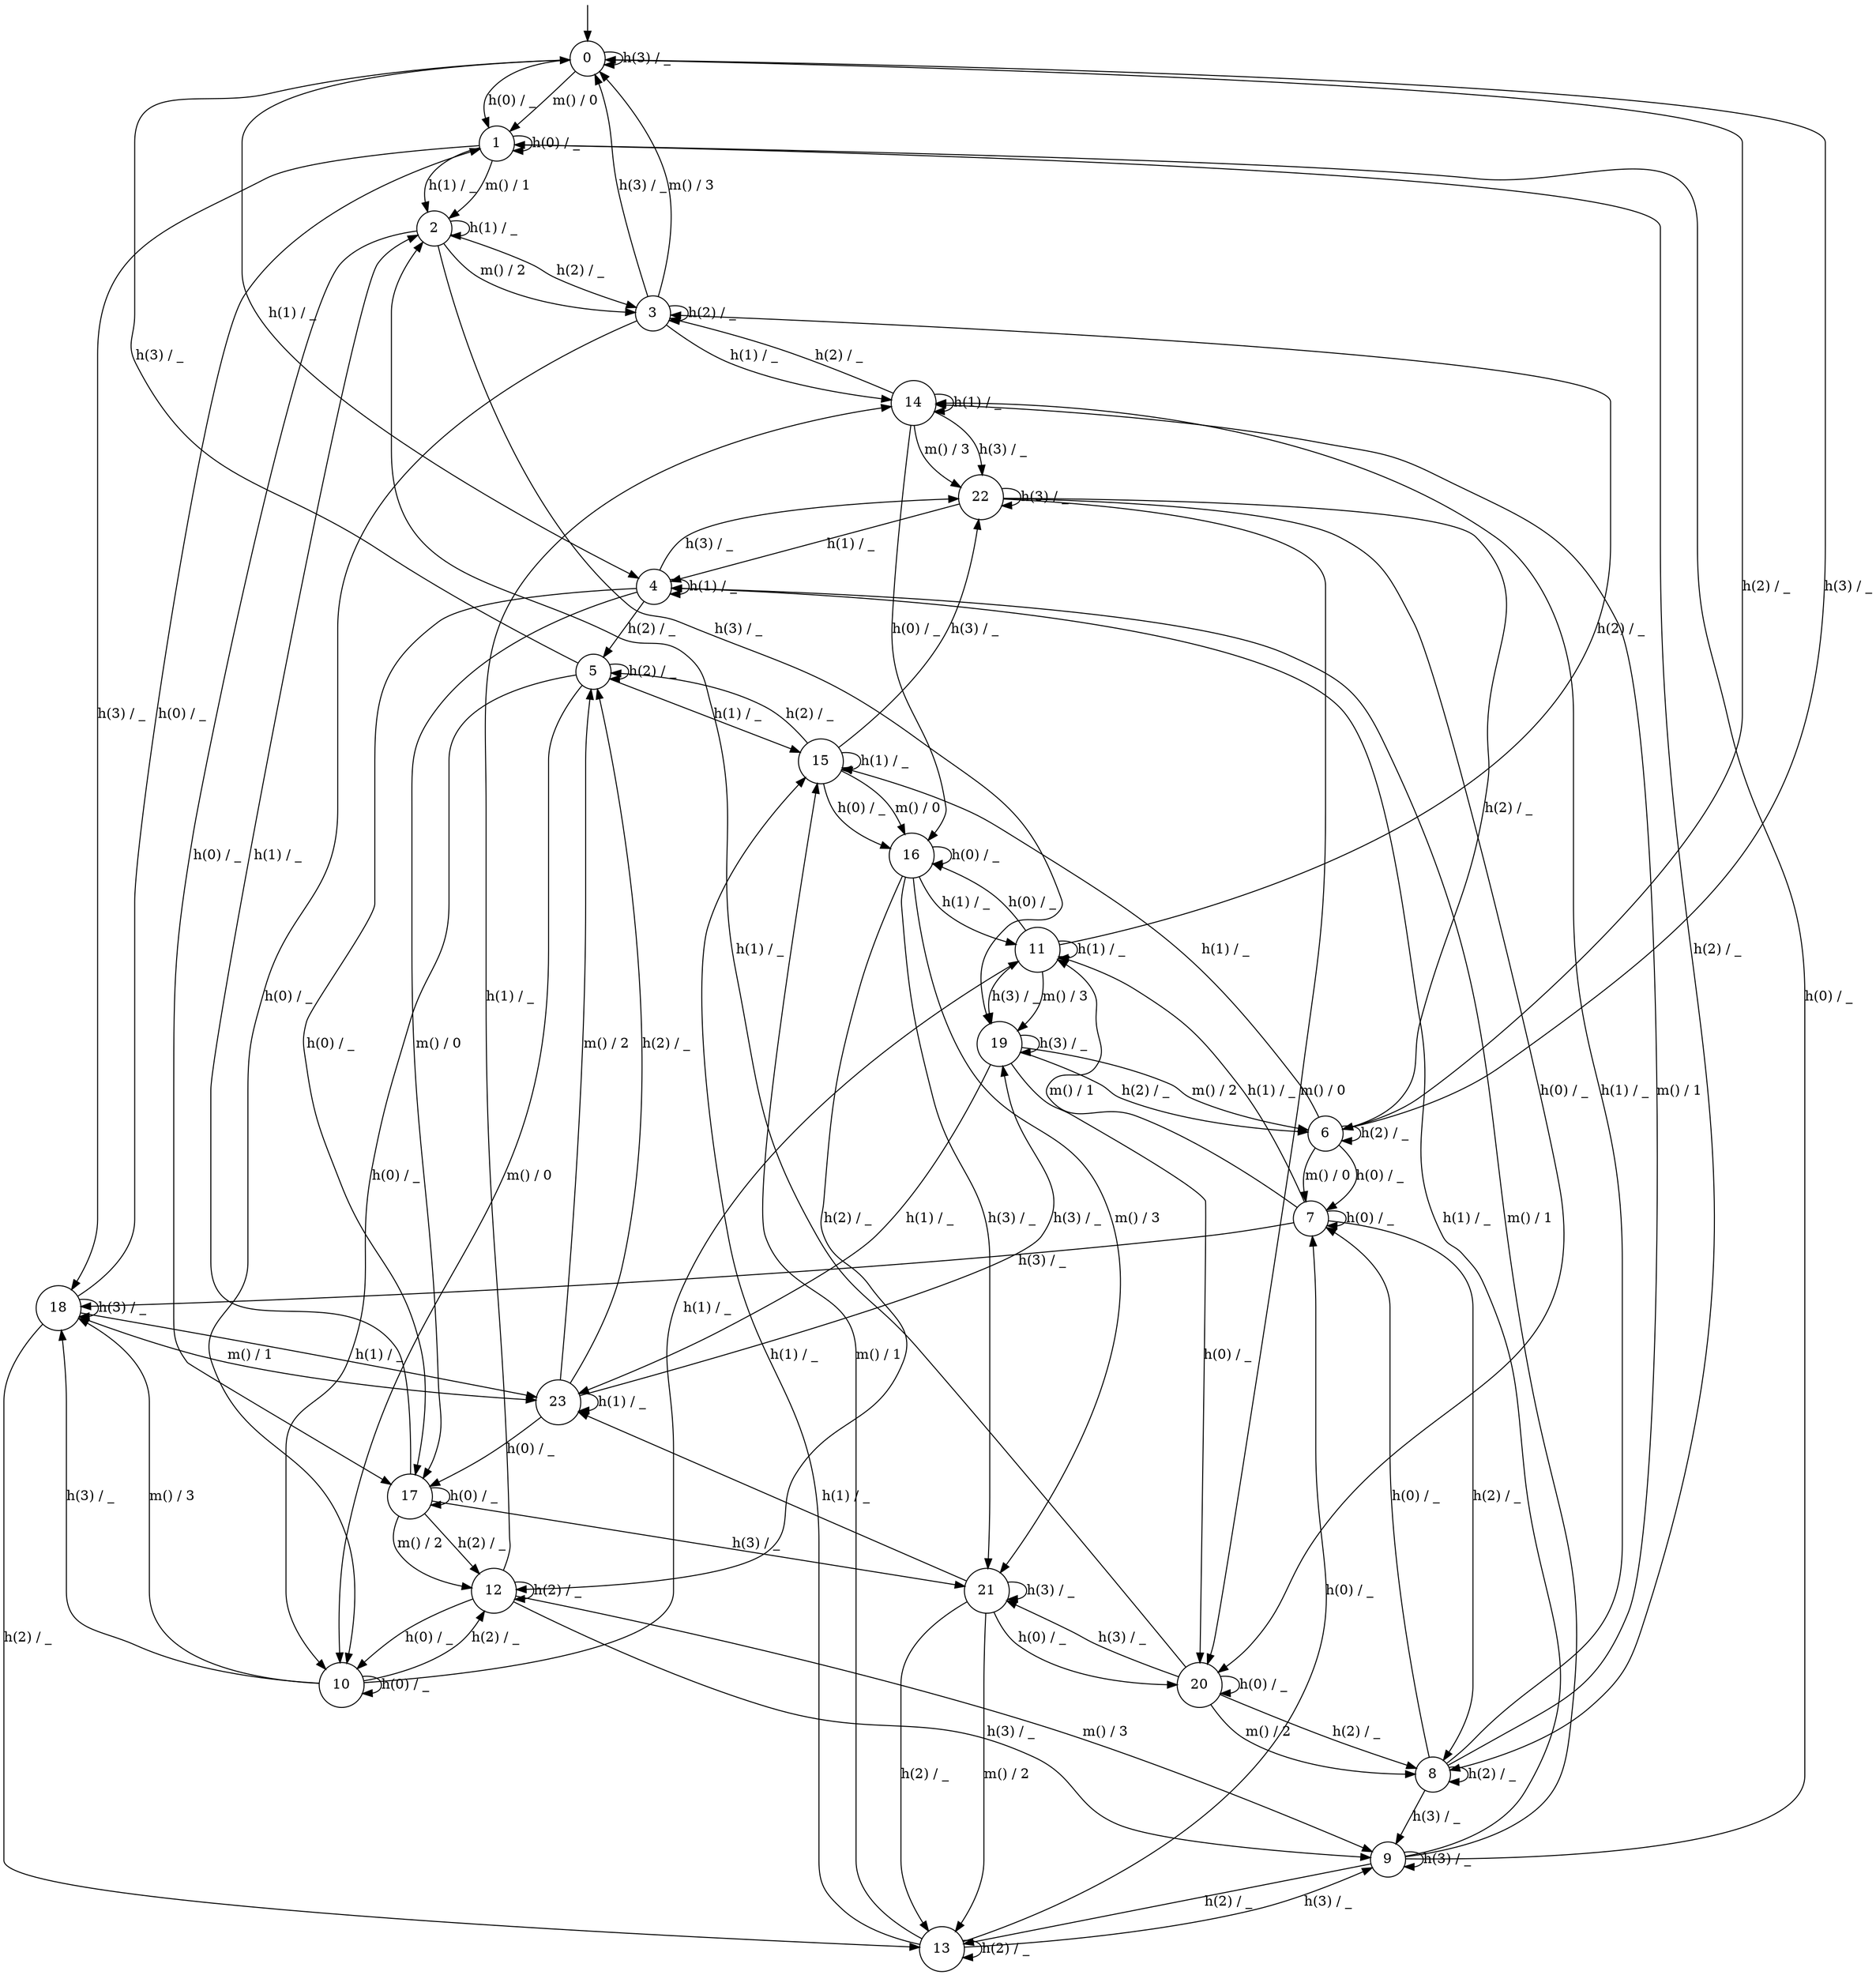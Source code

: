 digraph g {

	s0 [shape="circle" label="0"];
	s1 [shape="circle" label="1"];
	s2 [shape="circle" label="2"];
	s3 [shape="circle" label="3"];
	s4 [shape="circle" label="4"];
	s5 [shape="circle" label="5"];
	s6 [shape="circle" label="6"];
	s7 [shape="circle" label="7"];
	s8 [shape="circle" label="8"];
	s9 [shape="circle" label="9"];
	s10 [shape="circle" label="10"];
	s11 [shape="circle" label="11"];
	s12 [shape="circle" label="12"];
	s13 [shape="circle" label="13"];
	s14 [shape="circle" label="14"];
	s15 [shape="circle" label="15"];
	s16 [shape="circle" label="16"];
	s17 [shape="circle" label="17"];
	s18 [shape="circle" label="18"];
	s19 [shape="circle" label="19"];
	s20 [shape="circle" label="20"];
	s21 [shape="circle" label="21"];
	s22 [shape="circle" label="22"];
	s23 [shape="circle" label="23"];
	s0 -> s1 [label="h(0) / _"];
	s0 -> s4 [label="h(1) / _"];
	s0 -> s6 [label="h(2) / _"];
	s0 -> s0 [label="h(3) / _"];
	s0 -> s1 [label="m() / 0"];
	s1 -> s1 [label="h(0) / _"];
	s1 -> s2 [label="h(1) / _"];
	s1 -> s8 [label="h(2) / _"];
	s1 -> s18 [label="h(3) / _"];
	s1 -> s2 [label="m() / 1"];
	s2 -> s17 [label="h(0) / _"];
	s2 -> s2 [label="h(1) / _"];
	s2 -> s3 [label="h(2) / _"];
	s2 -> s19 [label="h(3) / _"];
	s2 -> s3 [label="m() / 2"];
	s3 -> s10 [label="h(0) / _"];
	s3 -> s14 [label="h(1) / _"];
	s3 -> s3 [label="h(2) / _"];
	s3 -> s0 [label="h(3) / _"];
	s3 -> s0 [label="m() / 3"];
	s4 -> s17 [label="h(0) / _"];
	s4 -> s4 [label="h(1) / _"];
	s4 -> s5 [label="h(2) / _"];
	s4 -> s22 [label="h(3) / _"];
	s4 -> s17 [label="m() / 0"];
	s5 -> s10 [label="h(0) / _"];
	s5 -> s15 [label="h(1) / _"];
	s5 -> s5 [label="h(2) / _"];
	s5 -> s0 [label="h(3) / _"];
	s5 -> s10 [label="m() / 0"];
	s6 -> s7 [label="h(0) / _"];
	s6 -> s15 [label="h(1) / _"];
	s6 -> s6 [label="h(2) / _"];
	s6 -> s0 [label="h(3) / _"];
	s6 -> s7 [label="m() / 0"];
	s7 -> s7 [label="h(0) / _"];
	s7 -> s11 [label="h(1) / _"];
	s7 -> s8 [label="h(2) / _"];
	s7 -> s18 [label="h(3) / _"];
	s7 -> s11 [label="m() / 1"];
	s8 -> s7 [label="h(0) / _"];
	s8 -> s14 [label="h(1) / _"];
	s8 -> s8 [label="h(2) / _"];
	s8 -> s9 [label="h(3) / _"];
	s8 -> s14 [label="m() / 1"];
	s9 -> s1 [label="h(0) / _"];
	s9 -> s4 [label="h(1) / _"];
	s9 -> s13 [label="h(2) / _"];
	s9 -> s9 [label="h(3) / _"];
	s9 -> s4 [label="m() / 1"];
	s10 -> s10 [label="h(0) / _"];
	s10 -> s11 [label="h(1) / _"];
	s10 -> s12 [label="h(2) / _"];
	s10 -> s18 [label="h(3) / _"];
	s10 -> s18 [label="m() / 3"];
	s11 -> s16 [label="h(0) / _"];
	s11 -> s11 [label="h(1) / _"];
	s11 -> s3 [label="h(2) / _"];
	s11 -> s19 [label="h(3) / _"];
	s11 -> s19 [label="m() / 3"];
	s12 -> s10 [label="h(0) / _"];
	s12 -> s14 [label="h(1) / _"];
	s12 -> s12 [label="h(2) / _"];
	s12 -> s9 [label="h(3) / _"];
	s12 -> s9 [label="m() / 3"];
	s13 -> s7 [label="h(0) / _"];
	s13 -> s15 [label="h(1) / _"];
	s13 -> s13 [label="h(2) / _"];
	s13 -> s9 [label="h(3) / _"];
	s13 -> s15 [label="m() / 1"];
	s14 -> s16 [label="h(0) / _"];
	s14 -> s14 [label="h(1) / _"];
	s14 -> s3 [label="h(2) / _"];
	s14 -> s22 [label="h(3) / _"];
	s14 -> s22 [label="m() / 3"];
	s15 -> s16 [label="h(0) / _"];
	s15 -> s15 [label="h(1) / _"];
	s15 -> s5 [label="h(2) / _"];
	s15 -> s22 [label="h(3) / _"];
	s15 -> s16 [label="m() / 0"];
	s16 -> s16 [label="h(0) / _"];
	s16 -> s11 [label="h(1) / _"];
	s16 -> s12 [label="h(2) / _"];
	s16 -> s21 [label="h(3) / _"];
	s16 -> s21 [label="m() / 3"];
	s17 -> s17 [label="h(0) / _"];
	s17 -> s2 [label="h(1) / _"];
	s17 -> s12 [label="h(2) / _"];
	s17 -> s21 [label="h(3) / _"];
	s17 -> s12 [label="m() / 2"];
	s18 -> s1 [label="h(0) / _"];
	s18 -> s23 [label="h(1) / _"];
	s18 -> s13 [label="h(2) / _"];
	s18 -> s18 [label="h(3) / _"];
	s18 -> s23 [label="m() / 1"];
	s19 -> s20 [label="h(0) / _"];
	s19 -> s23 [label="h(1) / _"];
	s19 -> s6 [label="h(2) / _"];
	s19 -> s19 [label="h(3) / _"];
	s19 -> s6 [label="m() / 2"];
	s20 -> s20 [label="h(0) / _"];
	s20 -> s2 [label="h(1) / _"];
	s20 -> s8 [label="h(2) / _"];
	s20 -> s21 [label="h(3) / _"];
	s20 -> s8 [label="m() / 2"];
	s21 -> s20 [label="h(0) / _"];
	s21 -> s23 [label="h(1) / _"];
	s21 -> s13 [label="h(2) / _"];
	s21 -> s21 [label="h(3) / _"];
	s21 -> s13 [label="m() / 2"];
	s22 -> s20 [label="h(0) / _"];
	s22 -> s4 [label="h(1) / _"];
	s22 -> s6 [label="h(2) / _"];
	s22 -> s22 [label="h(3) / _"];
	s22 -> s20 [label="m() / 0"];
	s23 -> s17 [label="h(0) / _"];
	s23 -> s23 [label="h(1) / _"];
	s23 -> s5 [label="h(2) / _"];
	s23 -> s19 [label="h(3) / _"];
	s23 -> s5 [label="m() / 2"];

__start0 [label="" shape="none" width="0" height="0"];
__start0 -> s0;

}
